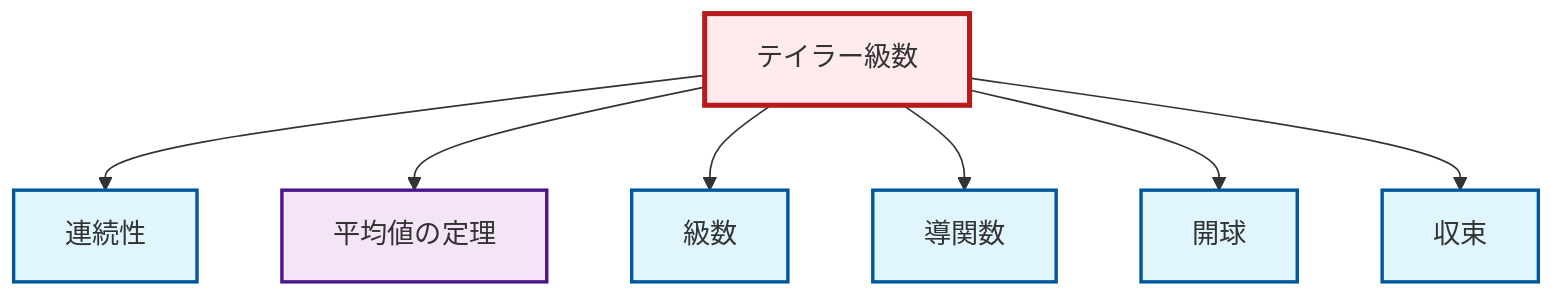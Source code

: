 graph TD
    classDef definition fill:#e1f5fe,stroke:#01579b,stroke-width:2px
    classDef theorem fill:#f3e5f5,stroke:#4a148c,stroke-width:2px
    classDef axiom fill:#fff3e0,stroke:#e65100,stroke-width:2px
    classDef example fill:#e8f5e9,stroke:#1b5e20,stroke-width:2px
    classDef current fill:#ffebee,stroke:#b71c1c,stroke-width:3px
    def-derivative["導関数"]:::definition
    thm-taylor-series["テイラー級数"]:::theorem
    def-convergence["収束"]:::definition
    def-open-ball["開球"]:::definition
    def-continuity["連続性"]:::definition
    def-series["級数"]:::definition
    thm-mean-value["平均値の定理"]:::theorem
    thm-taylor-series --> def-continuity
    thm-taylor-series --> thm-mean-value
    thm-taylor-series --> def-series
    thm-taylor-series --> def-derivative
    thm-taylor-series --> def-open-ball
    thm-taylor-series --> def-convergence
    class thm-taylor-series current